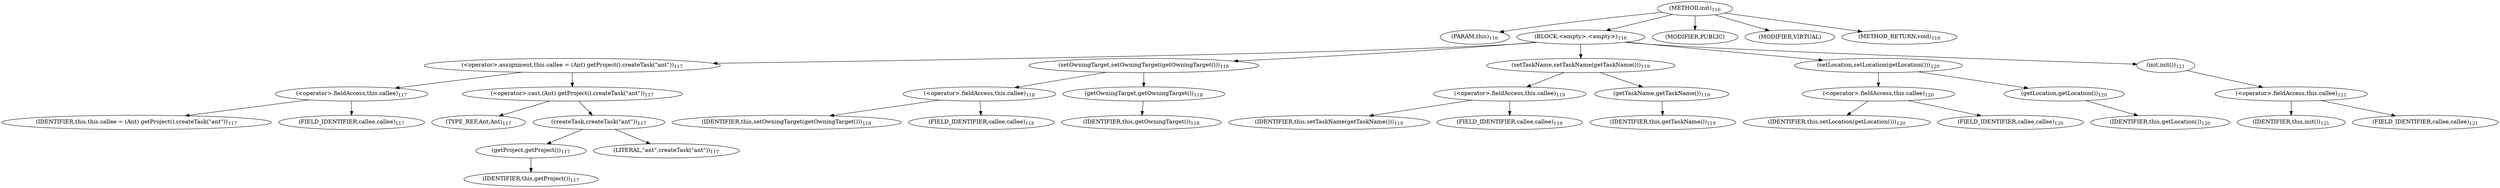 digraph "init" {  
"59" [label = <(METHOD,init)<SUB>116</SUB>> ]
"6" [label = <(PARAM,this)<SUB>116</SUB>> ]
"60" [label = <(BLOCK,&lt;empty&gt;,&lt;empty&gt;)<SUB>116</SUB>> ]
"61" [label = <(&lt;operator&gt;.assignment,this.callee = (Ant) getProject().createTask(&quot;ant&quot;))<SUB>117</SUB>> ]
"62" [label = <(&lt;operator&gt;.fieldAccess,this.callee)<SUB>117</SUB>> ]
"63" [label = <(IDENTIFIER,this,this.callee = (Ant) getProject().createTask(&quot;ant&quot;))<SUB>117</SUB>> ]
"64" [label = <(FIELD_IDENTIFIER,callee,callee)<SUB>117</SUB>> ]
"65" [label = <(&lt;operator&gt;.cast,(Ant) getProject().createTask(&quot;ant&quot;))<SUB>117</SUB>> ]
"66" [label = <(TYPE_REF,Ant,Ant)<SUB>117</SUB>> ]
"67" [label = <(createTask,createTask(&quot;ant&quot;))<SUB>117</SUB>> ]
"68" [label = <(getProject,getProject())<SUB>117</SUB>> ]
"5" [label = <(IDENTIFIER,this,getProject())<SUB>117</SUB>> ]
"69" [label = <(LITERAL,&quot;ant&quot;,createTask(&quot;ant&quot;))<SUB>117</SUB>> ]
"70" [label = <(setOwningTarget,setOwningTarget(getOwningTarget()))<SUB>118</SUB>> ]
"71" [label = <(&lt;operator&gt;.fieldAccess,this.callee)<SUB>118</SUB>> ]
"72" [label = <(IDENTIFIER,this,setOwningTarget(getOwningTarget()))<SUB>118</SUB>> ]
"73" [label = <(FIELD_IDENTIFIER,callee,callee)<SUB>118</SUB>> ]
"74" [label = <(getOwningTarget,getOwningTarget())<SUB>118</SUB>> ]
"7" [label = <(IDENTIFIER,this,getOwningTarget())<SUB>118</SUB>> ]
"75" [label = <(setTaskName,setTaskName(getTaskName()))<SUB>119</SUB>> ]
"76" [label = <(&lt;operator&gt;.fieldAccess,this.callee)<SUB>119</SUB>> ]
"77" [label = <(IDENTIFIER,this,setTaskName(getTaskName()))<SUB>119</SUB>> ]
"78" [label = <(FIELD_IDENTIFIER,callee,callee)<SUB>119</SUB>> ]
"79" [label = <(getTaskName,getTaskName())<SUB>119</SUB>> ]
"8" [label = <(IDENTIFIER,this,getTaskName())<SUB>119</SUB>> ]
"80" [label = <(setLocation,setLocation(getLocation()))<SUB>120</SUB>> ]
"81" [label = <(&lt;operator&gt;.fieldAccess,this.callee)<SUB>120</SUB>> ]
"82" [label = <(IDENTIFIER,this,setLocation(getLocation()))<SUB>120</SUB>> ]
"83" [label = <(FIELD_IDENTIFIER,callee,callee)<SUB>120</SUB>> ]
"84" [label = <(getLocation,getLocation())<SUB>120</SUB>> ]
"9" [label = <(IDENTIFIER,this,getLocation())<SUB>120</SUB>> ]
"85" [label = <(init,init())<SUB>121</SUB>> ]
"86" [label = <(&lt;operator&gt;.fieldAccess,this.callee)<SUB>121</SUB>> ]
"87" [label = <(IDENTIFIER,this,init())<SUB>121</SUB>> ]
"88" [label = <(FIELD_IDENTIFIER,callee,callee)<SUB>121</SUB>> ]
"89" [label = <(MODIFIER,PUBLIC)> ]
"90" [label = <(MODIFIER,VIRTUAL)> ]
"91" [label = <(METHOD_RETURN,void)<SUB>116</SUB>> ]
  "59" -> "6" 
  "59" -> "60" 
  "59" -> "89" 
  "59" -> "90" 
  "59" -> "91" 
  "60" -> "61" 
  "60" -> "70" 
  "60" -> "75" 
  "60" -> "80" 
  "60" -> "85" 
  "61" -> "62" 
  "61" -> "65" 
  "62" -> "63" 
  "62" -> "64" 
  "65" -> "66" 
  "65" -> "67" 
  "67" -> "68" 
  "67" -> "69" 
  "68" -> "5" 
  "70" -> "71" 
  "70" -> "74" 
  "71" -> "72" 
  "71" -> "73" 
  "74" -> "7" 
  "75" -> "76" 
  "75" -> "79" 
  "76" -> "77" 
  "76" -> "78" 
  "79" -> "8" 
  "80" -> "81" 
  "80" -> "84" 
  "81" -> "82" 
  "81" -> "83" 
  "84" -> "9" 
  "85" -> "86" 
  "86" -> "87" 
  "86" -> "88" 
}
